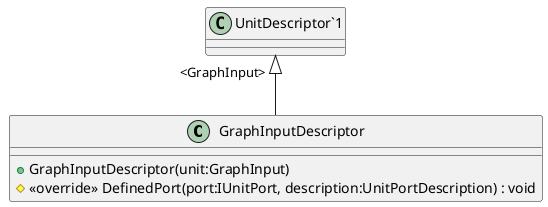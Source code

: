 @startuml
class GraphInputDescriptor {
    + GraphInputDescriptor(unit:GraphInput)
    # <<override>> DefinedPort(port:IUnitPort, description:UnitPortDescription) : void
}
"UnitDescriptor`1" "<GraphInput>" <|-- GraphInputDescriptor
@enduml
